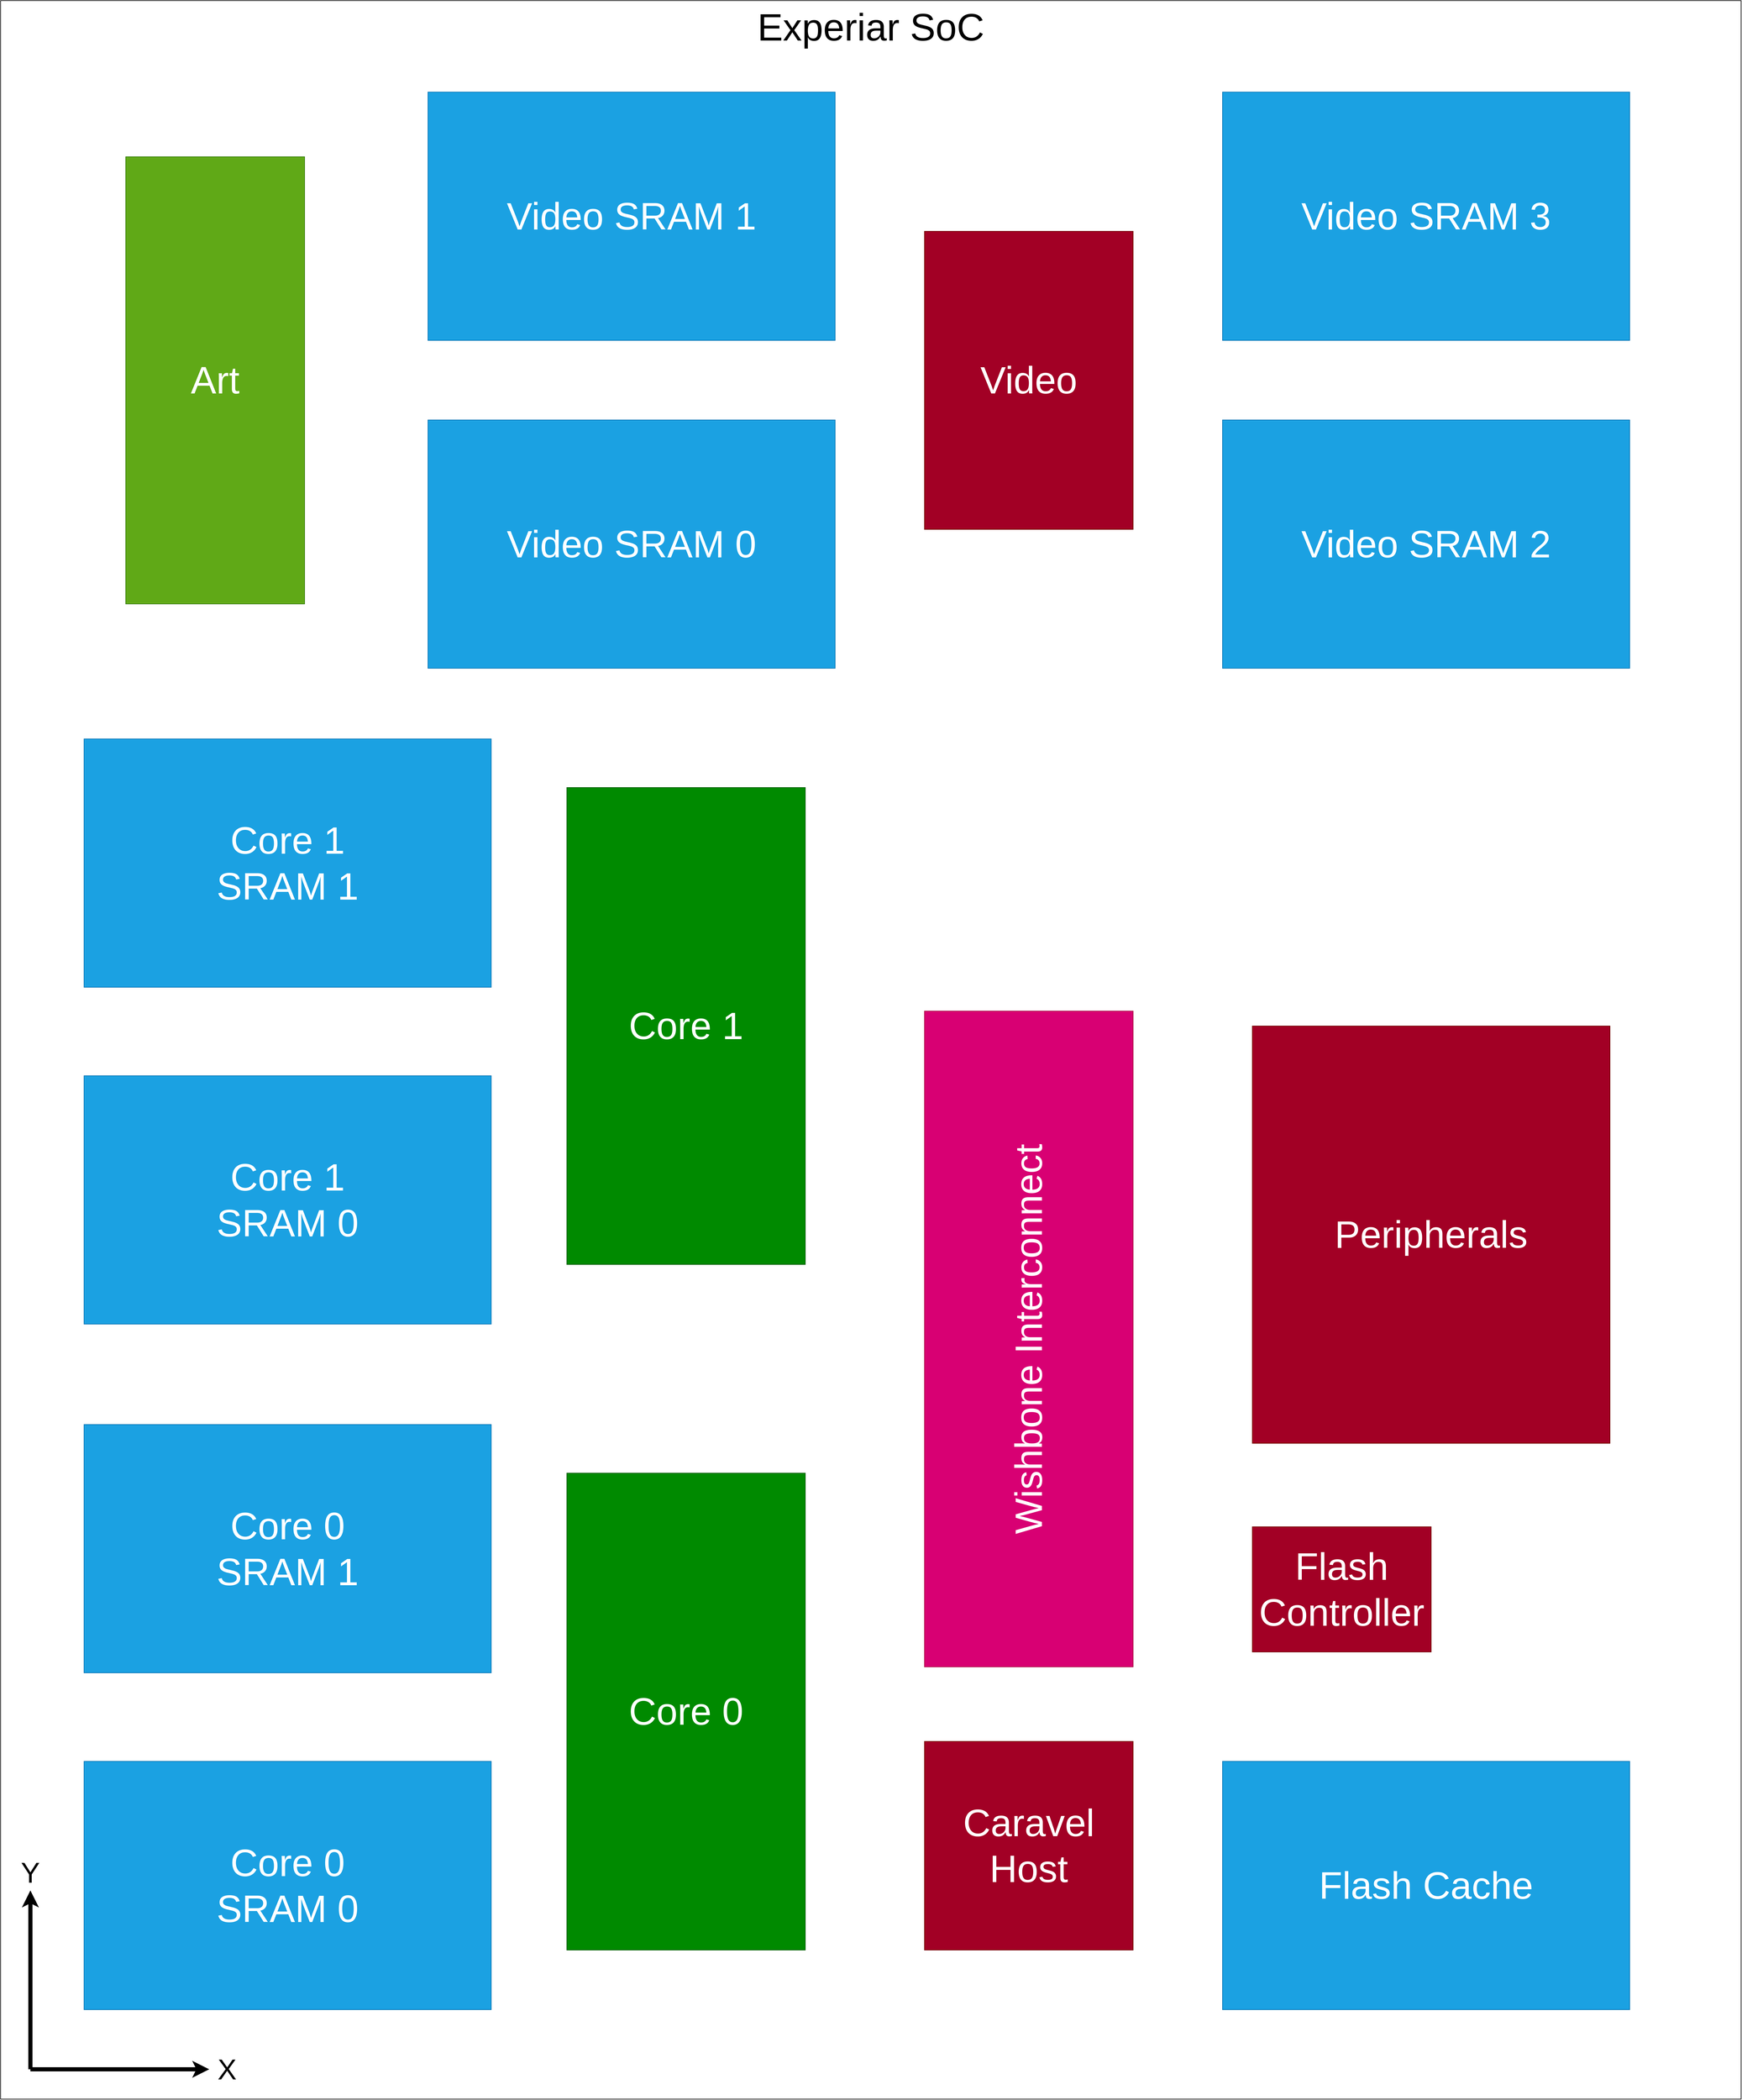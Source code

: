 <mxfile version="18.0.6" type="device" pages="2"><diagram id="yvsdHdthbN7Aulyef8FL" name="Chip"><mxGraphModel dx="8248" dy="4900" grid="1" gridSize="10" guides="1" tooltips="1" connect="0" arrows="0" fold="1" page="1" pageScale="1" pageWidth="1600" pageHeight="900" math="1" shadow="0"><root><mxCell id="0"/><mxCell id="1" parent="0"/><mxCell id="F5nkeVbqzN7qwwfJJaGw-9" value="" style="group;flipV=1;" parent="1" vertex="1" connectable="0"><mxGeometry width="2920" height="3520" as="geometry"/></mxCell><mxCell id="ul03ughP1UyIuIYH0G2M-1" value="&lt;font style=&quot;font-size: 64px&quot;&gt;Experiar SoC&lt;/font&gt;" style="rounded=0;whiteSpace=wrap;html=1;verticalAlign=top;flipV=1;direction=east;shadow=0;sketch=0;fillColor=default;gradientColor=none;glass=0;container=0;imageVerticalAlign=middle;noLabel=0;" parent="F5nkeVbqzN7qwwfJJaGw-9" vertex="1"><mxGeometry width="2920" height="3520" as="geometry"/></mxCell><mxCell id="KyZ2MTBXQiaxvafbOAjm-1" value="&lt;font style=&quot;font-size: 64px&quot;&gt;Wishbone Interconnect&lt;/font&gt;" style="rounded=0;whiteSpace=wrap;html=1;verticalAlign=middle;flipV=1;direction=east;shadow=0;sketch=0;fillColor=#d80073;glass=0;container=0;imageVerticalAlign=middle;noLabel=0;fontColor=#ffffff;strokeColor=#A50040;horizontal=0;" parent="F5nkeVbqzN7qwwfJJaGw-9" vertex="1"><mxGeometry x="1550" y="1695" width="350" height="1100" as="geometry"/></mxCell><mxCell id="KyZ2MTBXQiaxvafbOAjm-2" value="&lt;font style=&quot;font-size: 64px&quot;&gt;Peripherals&lt;/font&gt;" style="rounded=0;whiteSpace=wrap;html=1;verticalAlign=middle;flipV=1;direction=east;shadow=0;sketch=0;fillColor=#a20025;glass=0;container=0;imageVerticalAlign=middle;noLabel=0;fontColor=#ffffff;strokeColor=#6F0000;" parent="F5nkeVbqzN7qwwfJJaGw-9" vertex="1"><mxGeometry x="2100" y="1720" width="600" height="700" as="geometry"/></mxCell><mxCell id="KyZ2MTBXQiaxvafbOAjm-3" value="&lt;font style=&quot;font-size: 64px&quot;&gt;Core 1&lt;/font&gt;" style="rounded=0;whiteSpace=wrap;html=1;verticalAlign=middle;flipV=0;direction=east;shadow=0;sketch=0;fillColor=#008a00;glass=0;container=0;imageVerticalAlign=middle;noLabel=0;fontColor=#ffffff;strokeColor=#005700;" parent="F5nkeVbqzN7qwwfJJaGw-9" vertex="1"><mxGeometry x="950" y="1320" width="400" height="800" as="geometry"/></mxCell><mxCell id="KyZ2MTBXQiaxvafbOAjm-4" value="&lt;font style=&quot;font-size: 64px&quot;&gt;Core 0&lt;/font&gt;" style="rounded=0;whiteSpace=wrap;html=1;verticalAlign=middle;flipV=1;direction=east;shadow=0;sketch=0;fillColor=#008a00;glass=0;container=0;imageVerticalAlign=middle;noLabel=0;fontColor=#ffffff;strokeColor=#005700;" parent="F5nkeVbqzN7qwwfJJaGw-9" vertex="1"><mxGeometry x="950" y="2470" width="400" height="800" as="geometry"/></mxCell><mxCell id="KyZ2MTBXQiaxvafbOAjm-5" value="&lt;font style=&quot;font-size: 64px&quot;&gt;Core 0&lt;br&gt;SRAM 1&lt;/font&gt;" style="rounded=0;whiteSpace=wrap;html=1;verticalAlign=middle;flipV=1;direction=west;shadow=0;sketch=0;fillColor=#1ba1e2;glass=0;container=0;imageVerticalAlign=middle;noLabel=0;fontColor=#ffffff;strokeColor=#006EAF;" parent="F5nkeVbqzN7qwwfJJaGw-9" vertex="1"><mxGeometry x="140" y="2388.46" width="683.1" height="416.54" as="geometry"/></mxCell><mxCell id="KyZ2MTBXQiaxvafbOAjm-6" value="&lt;font style=&quot;font-size: 64px&quot;&gt;Core 1&lt;br&gt;SRAM 0&lt;/font&gt;" style="rounded=0;whiteSpace=wrap;html=1;verticalAlign=middle;flipV=1;direction=west;shadow=0;sketch=0;fillColor=#1ba1e2;glass=0;container=0;imageVerticalAlign=middle;noLabel=0;fontColor=#ffffff;strokeColor=#006EAF;" parent="F5nkeVbqzN7qwwfJJaGw-9" vertex="1"><mxGeometry x="140" y="1803.46" width="683.1" height="416.54" as="geometry"/></mxCell><mxCell id="KyZ2MTBXQiaxvafbOAjm-7" value="&lt;font style=&quot;font-size: 64px&quot;&gt;Caravel Host&lt;/font&gt;" style="rounded=0;whiteSpace=wrap;html=1;verticalAlign=middle;flipV=1;direction=east;shadow=0;sketch=0;fillColor=#a20025;glass=0;container=0;imageVerticalAlign=middle;noLabel=0;fontColor=#ffffff;strokeColor=#6F0000;" parent="F5nkeVbqzN7qwwfJJaGw-9" vertex="1"><mxGeometry x="1550" y="2920" width="350" height="350" as="geometry"/></mxCell><mxCell id="KyZ2MTBXQiaxvafbOAjm-9" value="" style="endArrow=classic;html=1;rounded=0;strokeWidth=7;" parent="F5nkeVbqzN7qwwfJJaGw-9" edge="1"><mxGeometry width="50" height="50" relative="1" as="geometry"><mxPoint x="50" y="3470" as="sourcePoint"/><mxPoint x="50" y="3170" as="targetPoint"/></mxGeometry></mxCell><mxCell id="KyZ2MTBXQiaxvafbOAjm-10" value="" style="endArrow=classic;html=1;rounded=0;strokeWidth=7;" parent="F5nkeVbqzN7qwwfJJaGw-9" edge="1"><mxGeometry width="50" height="50" relative="1" as="geometry"><mxPoint x="50" y="3470" as="sourcePoint"/><mxPoint x="350" y="3470" as="targetPoint"/></mxGeometry></mxCell><mxCell id="KyZ2MTBXQiaxvafbOAjm-21" value="Y" style="text;html=1;strokeColor=none;fillColor=none;align=center;verticalAlign=middle;whiteSpace=wrap;rounded=0;fontSize=48;" parent="F5nkeVbqzN7qwwfJJaGw-9" vertex="1"><mxGeometry x="30" y="3120" width="40" height="40" as="geometry"/></mxCell><mxCell id="KyZ2MTBXQiaxvafbOAjm-22" value="X" style="text;html=1;strokeColor=none;fillColor=none;align=center;verticalAlign=middle;whiteSpace=wrap;rounded=0;fontSize=48;" parent="F5nkeVbqzN7qwwfJJaGw-9" vertex="1"><mxGeometry x="360" y="3450" width="40" height="40" as="geometry"/></mxCell><mxCell id="F5nkeVbqzN7qwwfJJaGw-1" value="&lt;font style=&quot;font-size: 64px&quot;&gt;Video&lt;/font&gt;" style="rounded=0;whiteSpace=wrap;html=1;verticalAlign=middle;flipV=1;direction=east;shadow=0;sketch=0;fillColor=#a20025;glass=0;container=0;imageVerticalAlign=middle;noLabel=0;fontColor=#ffffff;strokeColor=#6F0000;" parent="F5nkeVbqzN7qwwfJJaGw-9" vertex="1"><mxGeometry x="1550" y="387" width="350" height="500" as="geometry"/></mxCell><mxCell id="F5nkeVbqzN7qwwfJJaGw-2" value="&lt;font style=&quot;font-size: 64px&quot;&gt;Video SRAM 3&lt;/font&gt;" style="rounded=0;whiteSpace=wrap;html=1;verticalAlign=middle;flipV=1;direction=east;shadow=0;sketch=0;fillColor=#1ba1e2;glass=0;container=0;imageVerticalAlign=middle;noLabel=0;fontColor=#ffffff;strokeColor=#006EAF;" parent="F5nkeVbqzN7qwwfJJaGw-9" vertex="1"><mxGeometry x="2050" y="153.46" width="683.1" height="416.54" as="geometry"/></mxCell><mxCell id="F5nkeVbqzN7qwwfJJaGw-3" value="&lt;font style=&quot;font-size: 64px&quot;&gt;Video SRAM 2&lt;/font&gt;" style="rounded=0;whiteSpace=wrap;html=1;verticalAlign=middle;flipV=1;direction=east;shadow=0;sketch=0;fillColor=#1ba1e2;glass=0;container=0;imageVerticalAlign=middle;noLabel=0;fontColor=#ffffff;strokeColor=#006EAF;" parent="F5nkeVbqzN7qwwfJJaGw-9" vertex="1"><mxGeometry x="2050" y="703.46" width="683.1" height="416.54" as="geometry"/></mxCell><mxCell id="zKgmCt91TdVVQ_jArr60-1" value="&lt;font style=&quot;font-size: 64px&quot;&gt;Flash&lt;br&gt;Controller&lt;br&gt;&lt;/font&gt;" style="rounded=0;whiteSpace=wrap;html=1;verticalAlign=middle;flipV=1;direction=south;shadow=0;sketch=0;fillColor=#a20025;glass=0;container=0;imageVerticalAlign=middle;noLabel=0;fontColor=#ffffff;strokeColor=#6F0000;horizontal=1;" parent="F5nkeVbqzN7qwwfJJaGw-9" vertex="1"><mxGeometry x="2100" y="2560" width="300" height="210" as="geometry"/></mxCell><mxCell id="HnePqxmNIAXnWnvkojr7-1" value="&lt;font style=&quot;font-size: 64px&quot;&gt;Core 1&lt;br&gt;SRAM 1&lt;/font&gt;" style="rounded=0;whiteSpace=wrap;html=1;verticalAlign=middle;flipV=1;direction=west;shadow=0;sketch=0;fillColor=#1ba1e2;glass=0;container=0;imageVerticalAlign=middle;noLabel=0;fontColor=#ffffff;strokeColor=#006EAF;" parent="F5nkeVbqzN7qwwfJJaGw-9" vertex="1"><mxGeometry x="140" y="1238.46" width="683.1" height="416.54" as="geometry"/></mxCell><mxCell id="HnePqxmNIAXnWnvkojr7-2" value="&lt;font style=&quot;font-size: 64px&quot;&gt;Core 0&lt;br&gt;SRAM 0&lt;/font&gt;" style="rounded=0;whiteSpace=wrap;html=1;verticalAlign=middle;flipV=1;direction=west;shadow=0;sketch=0;fillColor=#1ba1e2;glass=0;container=0;imageVerticalAlign=middle;noLabel=0;fontColor=#ffffff;strokeColor=#006EAF;" parent="F5nkeVbqzN7qwwfJJaGw-9" vertex="1"><mxGeometry x="140" y="2953.46" width="683.1" height="416.54" as="geometry"/></mxCell><mxCell id="HnePqxmNIAXnWnvkojr7-3" value="&lt;font style=&quot;font-size: 64px&quot;&gt;Flash Cache&lt;/font&gt;" style="rounded=0;whiteSpace=wrap;html=1;verticalAlign=middle;flipV=1;direction=west;shadow=0;sketch=0;fillColor=#1ba1e2;glass=0;container=0;imageVerticalAlign=middle;noLabel=0;fontColor=#ffffff;strokeColor=#006EAF;" parent="F5nkeVbqzN7qwwfJJaGw-9" vertex="1"><mxGeometry x="2050" y="2953.46" width="683.1" height="416.54" as="geometry"/></mxCell><mxCell id="HnePqxmNIAXnWnvkojr7-4" value="&lt;font style=&quot;font-size: 64px&quot;&gt;Video SRAM 1&lt;/font&gt;" style="rounded=0;whiteSpace=wrap;html=1;verticalAlign=middle;flipV=1;direction=west;shadow=0;sketch=0;fillColor=#1ba1e2;glass=0;container=0;imageVerticalAlign=middle;noLabel=0;fontColor=#ffffff;strokeColor=#006EAF;" parent="F5nkeVbqzN7qwwfJJaGw-9" vertex="1"><mxGeometry x="717" y="153.46" width="683.1" height="416.54" as="geometry"/></mxCell><mxCell id="HnePqxmNIAXnWnvkojr7-6" value="&lt;font style=&quot;font-size: 64px&quot;&gt;Video SRAM 0&lt;br&gt;&lt;/font&gt;" style="rounded=0;whiteSpace=wrap;html=1;verticalAlign=middle;flipV=1;direction=east;shadow=0;sketch=0;fillColor=#1ba1e2;glass=0;container=0;imageVerticalAlign=middle;noLabel=0;fontColor=#ffffff;strokeColor=#006EAF;" parent="F5nkeVbqzN7qwwfJJaGw-9" vertex="1"><mxGeometry x="717" y="703.46" width="683.1" height="416.54" as="geometry"/></mxCell><mxCell id="kEOpQD5vJWPCYRww3W3l-1" value="&lt;font style=&quot;font-size: 64px&quot;&gt;Art&lt;/font&gt;" style="rounded=0;whiteSpace=wrap;html=1;verticalAlign=middle;flipV=1;direction=south;shadow=0;sketch=0;fillColor=#60a917;glass=0;container=0;imageVerticalAlign=middle;noLabel=0;fontColor=#ffffff;strokeColor=#2D7600;" parent="F5nkeVbqzN7qwwfJJaGw-9" vertex="1"><mxGeometry x="210" y="262" width="300" height="750" as="geometry"/></mxCell></root></mxGraphModel></diagram><diagram id="kcoLZmZ3kFTKQlzi6wLs" name="Peripherals"><mxGraphModel dx="2062" dy="1225" grid="1" gridSize="10" guides="1" tooltips="1" connect="0" arrows="0" fold="1" page="1" pageScale="1" pageWidth="1600" pageHeight="900" math="1" shadow="0"><root><mxCell id="0"/><mxCell id="1" parent="0"/><mxCell id="biApISmDoDsnWp0QtFlV-1" value="&lt;font style=&quot;font-size: 32px&quot;&gt;Peripherals&lt;/font&gt;" style="rounded=0;whiteSpace=wrap;html=1;verticalAlign=top;" parent="1" vertex="1"><mxGeometry x="100" y="100" width="1000" height="1500" as="geometry"/></mxCell><mxCell id="biApISmDoDsnWp0QtFlV-2" value="&lt;font style=&quot;font-size: 32px&quot;&gt;GPIO&lt;/font&gt;" style="rounded=0;whiteSpace=wrap;html=1;fillColor=#6a00ff;fontColor=#ffffff;strokeColor=#3700CC;verticalAlign=top;" parent="1" vertex="1"><mxGeometry x="200" y="200" width="350" height="350" as="geometry"/></mxCell><mxCell id="biApISmDoDsnWp0QtFlV-6" value="&lt;font style=&quot;font-size: 32px&quot;&gt;IO Multiplexer&lt;/font&gt;" style="rounded=0;whiteSpace=wrap;html=1;fillColor=#a20025;fontColor=#ffffff;strokeColor=#6F0000;verticalAlign=top;" parent="1" vertex="1"><mxGeometry x="750" y="200" width="200" height="200" as="geometry"/></mxCell><mxCell id="biApISmDoDsnWp0QtFlV-8" value="&lt;font style=&quot;font-size: 32px&quot;&gt;PWM&lt;/font&gt;" style="rounded=0;whiteSpace=wrap;html=1;fillColor=#6a00ff;fontColor=#ffffff;strokeColor=#3700CC;verticalAlign=top;" parent="1" vertex="1"><mxGeometry x="650" y="600" width="390" height="490" as="geometry"/></mxCell><mxCell id="biApISmDoDsnWp0QtFlV-9" value="&lt;font style=&quot;font-size: 32px&quot;&gt;SPI&lt;br&gt;&lt;/font&gt;" style="rounded=0;whiteSpace=wrap;html=1;fillColor=#6a00ff;fontColor=#ffffff;strokeColor=#3700CC;verticalAlign=top;" parent="1" vertex="1"><mxGeometry x="200" y="675" width="200" height="200" as="geometry"/></mxCell><mxCell id="biApISmDoDsnWp0QtFlV-10" value="&lt;font style=&quot;font-size: 32px&quot;&gt;UART&lt;/font&gt;" style="rounded=0;whiteSpace=wrap;html=1;fillColor=#6a00ff;fontColor=#ffffff;strokeColor=#3700CC;verticalAlign=top;" parent="1" vertex="1"><mxGeometry x="650" y="1150" width="350" height="350" as="geometry"/></mxCell><mxCell id="biApISmDoDsnWp0QtFlV-11" value="&lt;font style=&quot;font-size: 32px&quot;&gt;Wishbone Peripheral Bus Interface&lt;/font&gt;" style="rounded=0;whiteSpace=wrap;html=1;fillColor=#d80073;fontColor=#ffffff;strokeColor=#A50040;verticalAlign=top;" parent="1" vertex="1"><mxGeometry x="200" y="1150" width="350" height="350" as="geometry"/></mxCell></root></mxGraphModel></diagram></mxfile>